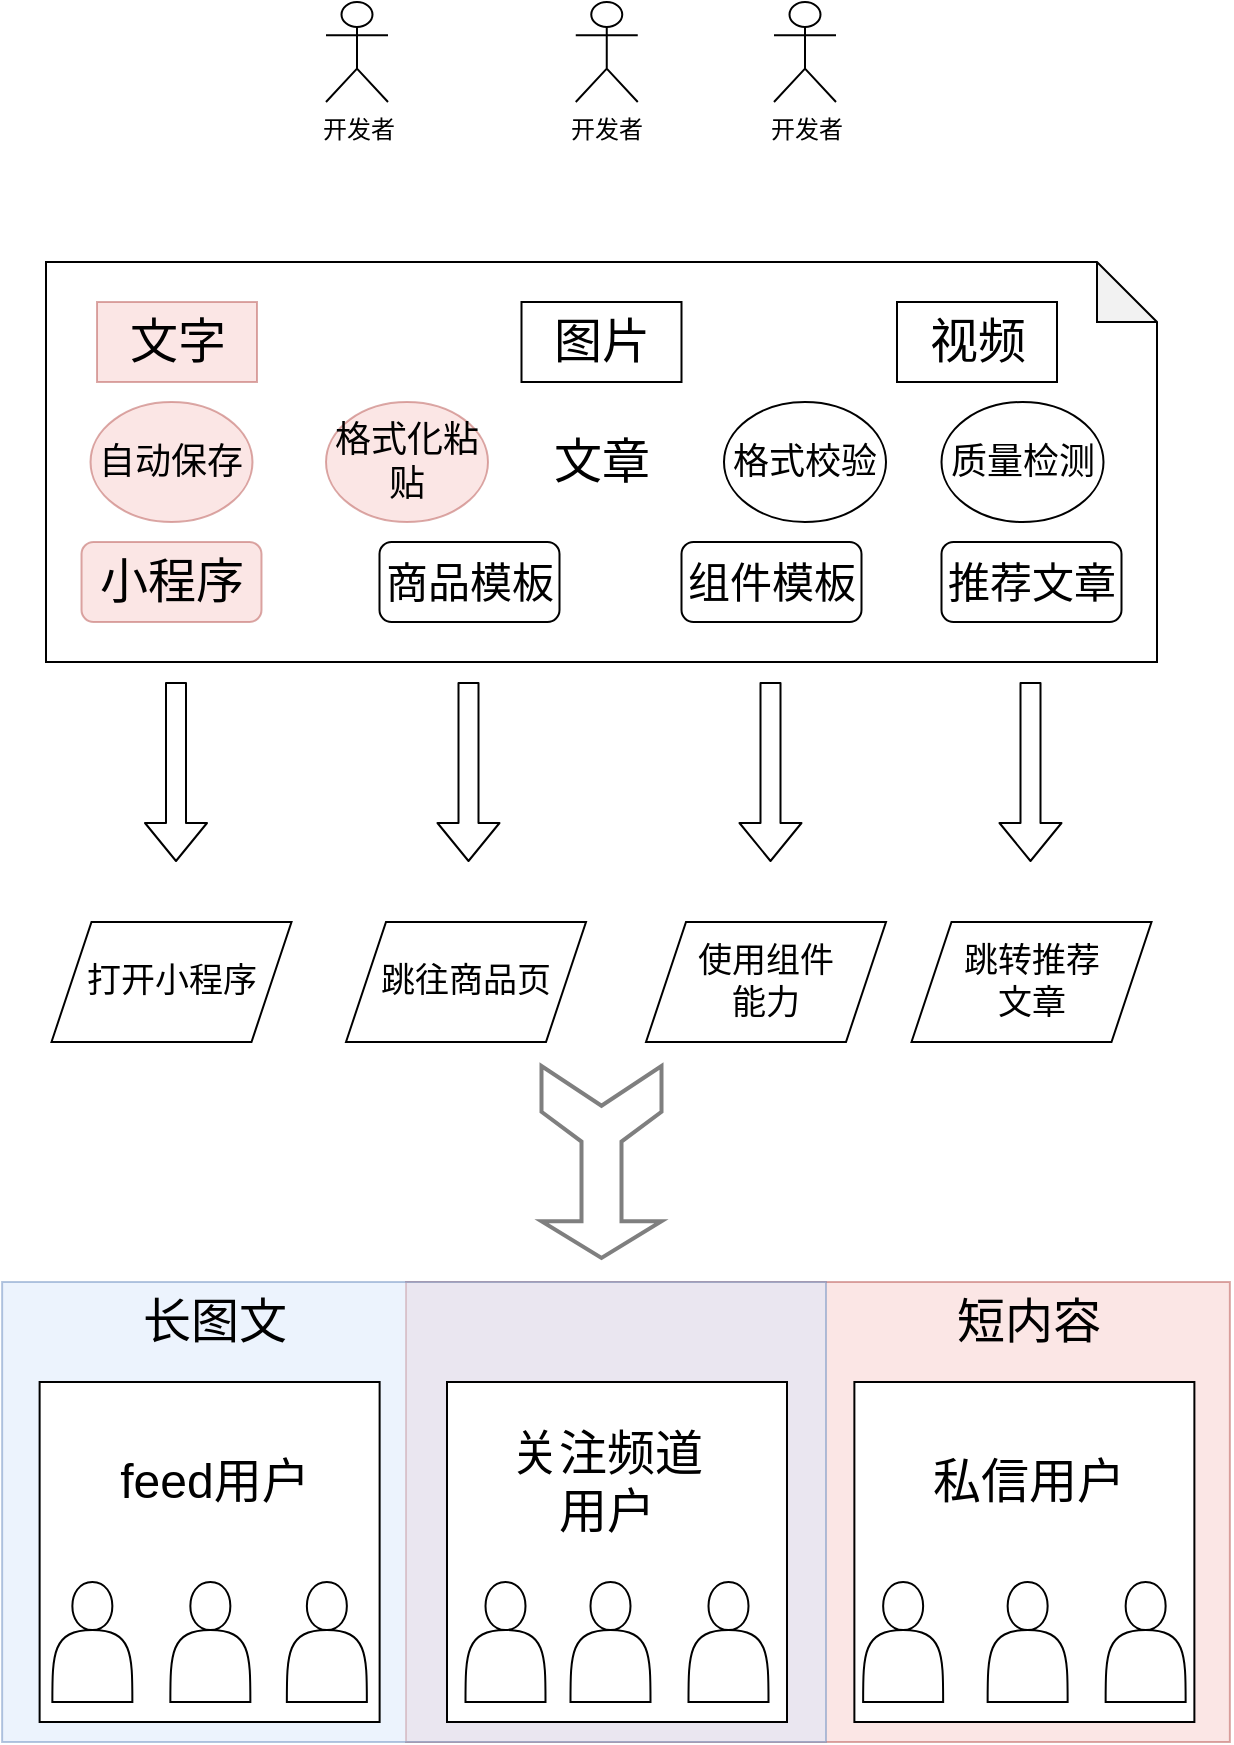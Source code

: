 <mxfile version="14.1.1" type="github">
  <diagram id="prtHgNgQTEPvFCAcTncT" name="Page-1">
    <mxGraphModel dx="1426" dy="794" grid="1" gridSize="10" guides="1" tooltips="1" connect="1" arrows="1" fold="1" page="1" pageScale="1" pageWidth="827" pageHeight="1169" math="0" shadow="0">
      <root>
        <mxCell id="0" />
        <mxCell id="1" parent="0" />
        <mxCell id="yGT4qAdIrESVJ-ZpNesD-57" value="" style="rounded=0;whiteSpace=wrap;html=1;fontSize=24;fillColor=#f8cecc;strokeColor=#b85450;opacity=50;" vertex="1" parent="1">
          <mxGeometry x="340" y="850" width="411.94" height="230" as="geometry" />
        </mxCell>
        <mxCell id="yGT4qAdIrESVJ-ZpNesD-56" value="" style="rounded=0;whiteSpace=wrap;html=1;fontSize=24;fillColor=#dae8fc;strokeColor=#6c8ebf;opacity=50;" vertex="1" parent="1">
          <mxGeometry x="138.06" y="850" width="411.94" height="230" as="geometry" />
        </mxCell>
        <mxCell id="yGT4qAdIrESVJ-ZpNesD-47" value="" style="whiteSpace=wrap;html=1;aspect=fixed;" vertex="1" parent="1">
          <mxGeometry x="564.19" y="900" width="170" height="170" as="geometry" />
        </mxCell>
        <mxCell id="yGT4qAdIrESVJ-ZpNesD-46" value="" style="whiteSpace=wrap;html=1;aspect=fixed;" vertex="1" parent="1">
          <mxGeometry x="360.5" y="900" width="170" height="170" as="geometry" />
        </mxCell>
        <mxCell id="yGT4qAdIrESVJ-ZpNesD-45" value="" style="whiteSpace=wrap;html=1;aspect=fixed;" vertex="1" parent="1">
          <mxGeometry x="156.81" y="900" width="170" height="170" as="geometry" />
        </mxCell>
        <mxCell id="yGT4qAdIrESVJ-ZpNesD-11" value="开发者" style="shape=umlActor;verticalLabelPosition=bottom;verticalAlign=top;html=1;outlineConnect=0;fontStyle=0" vertex="1" parent="1">
          <mxGeometry x="424.88" y="210" width="31" height="50" as="geometry" />
        </mxCell>
        <mxCell id="yGT4qAdIrESVJ-ZpNesD-15" value="&lt;font style=&quot;font-size: 24px&quot;&gt;文章&lt;/font&gt;" style="shape=note;whiteSpace=wrap;html=1;backgroundOutline=1;darkOpacity=0.05;" vertex="1" parent="1">
          <mxGeometry x="160" y="340" width="555.5" height="200" as="geometry" />
        </mxCell>
        <mxCell id="yGT4qAdIrESVJ-ZpNesD-16" value="" style="shape=actor;whiteSpace=wrap;html=1;" vertex="1" parent="1">
          <mxGeometry x="369.75" y="1000" width="40" height="60" as="geometry" />
        </mxCell>
        <mxCell id="yGT4qAdIrESVJ-ZpNesD-17" value="&lt;font style=&quot;font-size: 24px&quot;&gt;小程序&lt;/font&gt;" style="rounded=1;whiteSpace=wrap;html=1;fillColor=#f8cecc;strokeColor=#b85450;opacity=50;" vertex="1" parent="1">
          <mxGeometry x="177.75" y="480" width="90" height="40" as="geometry" />
        </mxCell>
        <mxCell id="yGT4qAdIrESVJ-ZpNesD-18" value="&lt;font style=&quot;font-size: 21px&quot;&gt;商品模板&lt;/font&gt;" style="rounded=1;whiteSpace=wrap;html=1;" vertex="1" parent="1">
          <mxGeometry x="326.75" y="480" width="90" height="40" as="geometry" />
        </mxCell>
        <mxCell id="yGT4qAdIrESVJ-ZpNesD-19" value="&lt;font style=&quot;font-size: 21px&quot;&gt;组件模板&lt;/font&gt;" style="rounded=1;whiteSpace=wrap;html=1;" vertex="1" parent="1">
          <mxGeometry x="477.75" y="480" width="90" height="40" as="geometry" />
        </mxCell>
        <mxCell id="yGT4qAdIrESVJ-ZpNesD-22" value="&lt;font style=&quot;font-size: 21px&quot;&gt;推荐文章&lt;/font&gt;" style="rounded=1;whiteSpace=wrap;html=1;" vertex="1" parent="1">
          <mxGeometry x="607.75" y="480" width="90" height="40" as="geometry" />
        </mxCell>
        <mxCell id="yGT4qAdIrESVJ-ZpNesD-24" value="&lt;font style=&quot;font-size: 24px&quot;&gt;文字&lt;/font&gt;" style="rounded=0;whiteSpace=wrap;html=1;fillColor=#f8cecc;strokeColor=#b85450;opacity=50;" vertex="1" parent="1">
          <mxGeometry x="185.5" y="360" width="80" height="40" as="geometry" />
        </mxCell>
        <mxCell id="yGT4qAdIrESVJ-ZpNesD-25" value="&lt;font style=&quot;font-size: 24px&quot;&gt;图片&lt;/font&gt;" style="rounded=0;whiteSpace=wrap;html=1;" vertex="1" parent="1">
          <mxGeometry x="397.75" y="360" width="80" height="40" as="geometry" />
        </mxCell>
        <mxCell id="yGT4qAdIrESVJ-ZpNesD-26" value="&lt;span style=&quot;font-size: 24px&quot;&gt;视频&lt;/span&gt;" style="rounded=0;whiteSpace=wrap;html=1;" vertex="1" parent="1">
          <mxGeometry x="585.5" y="360" width="80" height="40" as="geometry" />
        </mxCell>
        <mxCell id="yGT4qAdIrESVJ-ZpNesD-28" value="" style="shape=flexArrow;endArrow=classic;html=1;" edge="1" parent="1">
          <mxGeometry width="50" height="50" relative="1" as="geometry">
            <mxPoint x="225" y="550" as="sourcePoint" />
            <mxPoint x="225" y="640" as="targetPoint" />
          </mxGeometry>
        </mxCell>
        <mxCell id="yGT4qAdIrESVJ-ZpNesD-29" value="" style="shape=flexArrow;endArrow=classic;html=1;" edge="1" parent="1">
          <mxGeometry width="50" height="50" relative="1" as="geometry">
            <mxPoint x="371.25" y="550" as="sourcePoint" />
            <mxPoint x="371.25" y="640" as="targetPoint" />
          </mxGeometry>
        </mxCell>
        <mxCell id="yGT4qAdIrESVJ-ZpNesD-30" value="" style="shape=flexArrow;endArrow=classic;html=1;" edge="1" parent="1">
          <mxGeometry width="50" height="50" relative="1" as="geometry">
            <mxPoint x="522.25" y="550" as="sourcePoint" />
            <mxPoint x="522.25" y="640" as="targetPoint" />
          </mxGeometry>
        </mxCell>
        <mxCell id="yGT4qAdIrESVJ-ZpNesD-31" value="" style="shape=flexArrow;endArrow=classic;html=1;" edge="1" parent="1">
          <mxGeometry width="50" height="50" relative="1" as="geometry">
            <mxPoint x="652.25" y="550" as="sourcePoint" />
            <mxPoint x="652.25" y="640" as="targetPoint" />
          </mxGeometry>
        </mxCell>
        <mxCell id="yGT4qAdIrESVJ-ZpNesD-32" value="&lt;font style=&quot;font-size: 17px&quot;&gt;打开小程序&lt;/font&gt;" style="shape=parallelogram;perimeter=parallelogramPerimeter;whiteSpace=wrap;html=1;fixedSize=1;" vertex="1" parent="1">
          <mxGeometry x="162.75" y="670" width="120" height="60" as="geometry" />
        </mxCell>
        <mxCell id="yGT4qAdIrESVJ-ZpNesD-33" value="&lt;font style=&quot;font-size: 17px&quot;&gt;跳往商品页&lt;/font&gt;" style="shape=parallelogram;perimeter=parallelogramPerimeter;whiteSpace=wrap;html=1;fixedSize=1;" vertex="1" parent="1">
          <mxGeometry x="310" y="670" width="120" height="60" as="geometry" />
        </mxCell>
        <mxCell id="yGT4qAdIrESVJ-ZpNesD-34" value="&lt;font style=&quot;font-size: 17px&quot;&gt;使用组件&lt;br&gt;能力&lt;br&gt;&lt;/font&gt;" style="shape=parallelogram;perimeter=parallelogramPerimeter;whiteSpace=wrap;html=1;fixedSize=1;" vertex="1" parent="1">
          <mxGeometry x="460" y="670" width="120" height="60" as="geometry" />
        </mxCell>
        <mxCell id="yGT4qAdIrESVJ-ZpNesD-35" value="&lt;span style=&quot;font-size: 17px&quot;&gt;跳转推荐&lt;br&gt;文章&lt;/span&gt;" style="shape=parallelogram;perimeter=parallelogramPerimeter;whiteSpace=wrap;html=1;fixedSize=1;" vertex="1" parent="1">
          <mxGeometry x="592.75" y="670" width="120" height="60" as="geometry" />
        </mxCell>
        <mxCell id="yGT4qAdIrESVJ-ZpNesD-36" value="" style="shape=actor;whiteSpace=wrap;html=1;" vertex="1" parent="1">
          <mxGeometry x="280.43" y="1000" width="40" height="60" as="geometry" />
        </mxCell>
        <mxCell id="yGT4qAdIrESVJ-ZpNesD-37" value="" style="shape=actor;whiteSpace=wrap;html=1;" vertex="1" parent="1">
          <mxGeometry x="222.18" y="1000" width="40" height="60" as="geometry" />
        </mxCell>
        <mxCell id="yGT4qAdIrESVJ-ZpNesD-38" value="" style="shape=actor;whiteSpace=wrap;html=1;" vertex="1" parent="1">
          <mxGeometry x="163.18" y="1000" width="40" height="60" as="geometry" />
        </mxCell>
        <mxCell id="yGT4qAdIrESVJ-ZpNesD-39" value="" style="shape=actor;whiteSpace=wrap;html=1;" vertex="1" parent="1">
          <mxGeometry x="568.57" y="1000" width="40" height="60" as="geometry" />
        </mxCell>
        <mxCell id="yGT4qAdIrESVJ-ZpNesD-41" value="" style="shape=actor;whiteSpace=wrap;html=1;" vertex="1" parent="1">
          <mxGeometry x="481.25" y="1000" width="40" height="60" as="geometry" />
        </mxCell>
        <mxCell id="yGT4qAdIrESVJ-ZpNesD-42" value="" style="shape=actor;whiteSpace=wrap;html=1;" vertex="1" parent="1">
          <mxGeometry x="422.25" y="1000" width="40" height="60" as="geometry" />
        </mxCell>
        <mxCell id="yGT4qAdIrESVJ-ZpNesD-43" value="" style="shape=actor;whiteSpace=wrap;html=1;" vertex="1" parent="1">
          <mxGeometry x="689.82" y="1000" width="40" height="60" as="geometry" />
        </mxCell>
        <mxCell id="yGT4qAdIrESVJ-ZpNesD-44" value="" style="shape=actor;whiteSpace=wrap;html=1;" vertex="1" parent="1">
          <mxGeometry x="630.82" y="1000" width="40" height="60" as="geometry" />
        </mxCell>
        <mxCell id="yGT4qAdIrESVJ-ZpNesD-48" value="&lt;font style=&quot;font-size: 18px&quot;&gt;自动保存&lt;/font&gt;" style="ellipse;whiteSpace=wrap;html=1;fillColor=#f8cecc;strokeColor=#b85450;opacity=50;" vertex="1" parent="1">
          <mxGeometry x="182.25" y="410" width="81" height="60" as="geometry" />
        </mxCell>
        <mxCell id="yGT4qAdIrESVJ-ZpNesD-49" value="&lt;font style=&quot;font-size: 18px&quot;&gt;格式化粘贴&lt;/font&gt;" style="ellipse;whiteSpace=wrap;html=1;fillColor=#f8cecc;strokeColor=#b85450;opacity=50;" vertex="1" parent="1">
          <mxGeometry x="300" y="410" width="81" height="60" as="geometry" />
        </mxCell>
        <mxCell id="yGT4qAdIrESVJ-ZpNesD-50" value="&lt;font style=&quot;font-size: 18px&quot;&gt;格式校验&lt;br&gt;&lt;/font&gt;" style="ellipse;whiteSpace=wrap;html=1;" vertex="1" parent="1">
          <mxGeometry x="499" y="410" width="81" height="60" as="geometry" />
        </mxCell>
        <mxCell id="yGT4qAdIrESVJ-ZpNesD-51" value="&lt;font style=&quot;font-size: 18px&quot;&gt;质量检测&lt;/font&gt;" style="ellipse;whiteSpace=wrap;html=1;" vertex="1" parent="1">
          <mxGeometry x="607.75" y="410" width="81" height="60" as="geometry" />
        </mxCell>
        <mxCell id="yGT4qAdIrESVJ-ZpNesD-53" value="feed用户" style="text;html=1;strokeColor=none;fillColor=none;align=center;verticalAlign=middle;whiteSpace=wrap;rounded=0;fontSize=24;" vertex="1" parent="1">
          <mxGeometry x="185.5" y="910" width="117.25" height="80" as="geometry" />
        </mxCell>
        <mxCell id="yGT4qAdIrESVJ-ZpNesD-54" value="关注频道用户" style="text;html=1;strokeColor=none;fillColor=none;align=center;verticalAlign=middle;whiteSpace=wrap;rounded=0;fontSize=24;" vertex="1" parent="1">
          <mxGeometry x="381.75" y="910" width="117.25" height="80" as="geometry" />
        </mxCell>
        <mxCell id="yGT4qAdIrESVJ-ZpNesD-55" value="私信用户" style="text;html=1;strokeColor=none;fillColor=none;align=center;verticalAlign=middle;whiteSpace=wrap;rounded=0;fontSize=24;" vertex="1" parent="1">
          <mxGeometry x="592.75" y="910" width="117.25" height="80" as="geometry" />
        </mxCell>
        <mxCell id="yGT4qAdIrESVJ-ZpNesD-58" value="长图文" style="text;html=1;strokeColor=none;fillColor=none;align=center;verticalAlign=middle;whiteSpace=wrap;rounded=0;fontSize=24;" vertex="1" parent="1">
          <mxGeometry x="185.5" y="850" width="117.25" height="40" as="geometry" />
        </mxCell>
        <mxCell id="yGT4qAdIrESVJ-ZpNesD-59" value="短内容" style="text;html=1;strokeColor=none;fillColor=none;align=center;verticalAlign=middle;whiteSpace=wrap;rounded=0;fontSize=24;" vertex="1" parent="1">
          <mxGeometry x="592.75" y="850" width="117.25" height="40" as="geometry" />
        </mxCell>
        <mxCell id="yGT4qAdIrESVJ-ZpNesD-60" value="" style="shape=mxgraph.arrows.slender_wide_tailed_arrow;html=1;verticalLabelPosition=bottom;verticalAlign=top;strokeWidth=2;strokeColor=#000000;fontSize=24;opacity=50;rotation=-90;" vertex="1" parent="1">
          <mxGeometry x="389.75" y="760" width="96" height="60" as="geometry" />
        </mxCell>
        <mxCell id="yGT4qAdIrESVJ-ZpNesD-61" value="开发者" style="shape=umlActor;verticalLabelPosition=bottom;verticalAlign=top;html=1;outlineConnect=0;fontStyle=0" vertex="1" parent="1">
          <mxGeometry x="524" y="210" width="31" height="50" as="geometry" />
        </mxCell>
        <mxCell id="yGT4qAdIrESVJ-ZpNesD-62" value="开发者" style="shape=umlActor;verticalLabelPosition=bottom;verticalAlign=top;html=1;outlineConnect=0;fontStyle=0" vertex="1" parent="1">
          <mxGeometry x="300" y="210" width="31" height="50" as="geometry" />
        </mxCell>
      </root>
    </mxGraphModel>
  </diagram>
</mxfile>
